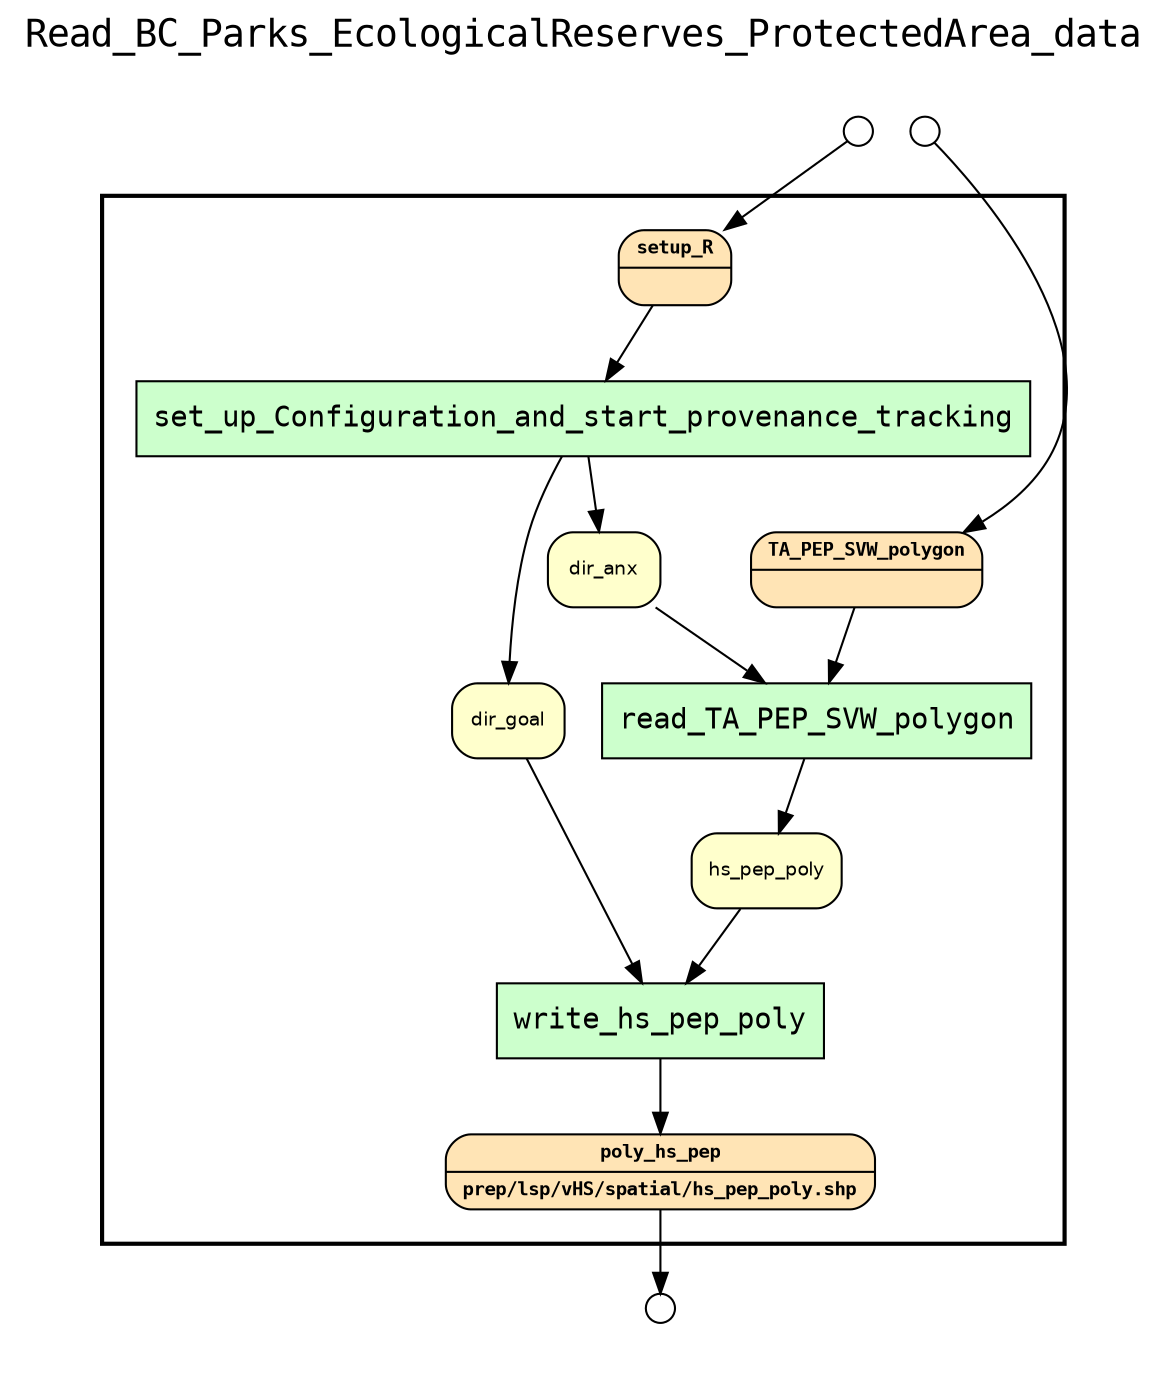 
digraph yw_data_view {
rankdir=TB
fontname=Courier; fontsize=18; labelloc=t
label="Read_BC_Parks_EcologicalReserves_ProtectedArea_data"
subgraph cluster_workflow { label=""; color=black; penwidth=2
subgraph cluster_workflow_inner { label=""; color=white
node[shape=box style="filled" fillcolor="#CCFFCC" peripheries=1 fontname=Courier]
set_up_Configuration_and_start_provenance_tracking
read_TA_PEP_SVW_polygon
write_hs_pep_poly
node[shape=box style="filled" fillcolor="#CCFFCC" peripheries=1 fontname=Courier]
node[shape=box style="rounded,filled" fillcolor="#FFE4B5" peripheries=1 fontname="Courier-Bold" fontsize=9]
setup_R[shape=record rankdir=LR label="{<f0> setup_R |<f1>}"]
TA_PEP_SVW_polygon[shape=record rankdir=LR label="{<f0> TA_PEP_SVW_polygon |<f1>}"]
node[shape=box style="rounded,filled" fillcolor="#FFFFCC" peripheries=1 fontname=Helvetica]
dir_anx
dir_goal
hs_pep_poly
node[shape=box style="rounded,filled" fillcolor="#FFE4B5" peripheries=1 fontname="Courier-Bold" fontsize=9]
poly_hs_pep[shape=record rankdir=LR label="{<f0> poly_hs_pep |<f1>prep/lsp/vHS/spatial/hs_pep_poly.shp\l}"]
node[shape=box style="rounded,filled" fillcolor="#FFFFFF" peripheries=1 fontname=Helvetica]
}}
subgraph cluster_inflows { label=""; color=white; penwidth=2
subgraph cluster_inflows_inner { label=""; color=white
node[shape=circle fillcolor="#FFFFFF" peripheries=1 width=0.2]
setup_R_inflow [label=""]
TA_PEP_SVW_polygon_inflow [label=""]
}}
subgraph cluster_outflows { label=""; color=white; penwidth=2
subgraph cluster_outflows_inner { label=""; color=white
node[shape=circle fillcolor="#FFFFFF" peripheries=1 width=0.2]
poly_hs_pep_outflow [label=""]
}}
setup_R -> set_up_Configuration_and_start_provenance_tracking
dir_anx -> read_TA_PEP_SVW_polygon
dir_goal -> write_hs_pep_poly
TA_PEP_SVW_polygon -> read_TA_PEP_SVW_polygon
hs_pep_poly -> write_hs_pep_poly
set_up_Configuration_and_start_provenance_tracking -> dir_anx
set_up_Configuration_and_start_provenance_tracking -> dir_goal
read_TA_PEP_SVW_polygon -> hs_pep_poly
write_hs_pep_poly -> poly_hs_pep
setup_R_inflow -> setup_R
TA_PEP_SVW_polygon_inflow -> TA_PEP_SVW_polygon
poly_hs_pep -> poly_hs_pep_outflow
}

